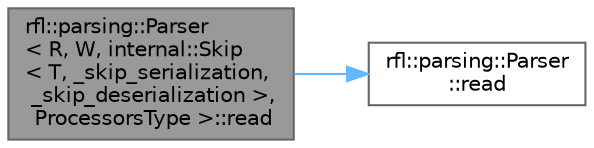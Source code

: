 digraph "rfl::parsing::Parser&lt; R, W, internal::Skip&lt; T, _skip_serialization, _skip_deserialization &gt;, ProcessorsType &gt;::read"
{
 // LATEX_PDF_SIZE
  bgcolor="transparent";
  edge [fontname=Helvetica,fontsize=10,labelfontname=Helvetica,labelfontsize=10];
  node [fontname=Helvetica,fontsize=10,shape=box,height=0.2,width=0.4];
  rankdir="LR";
  Node1 [id="Node000001",label="rfl::parsing::Parser\l\< R, W, internal::Skip\l\< T, _skip_serialization,\l _skip_deserialization \>,\l ProcessorsType \>::read",height=0.2,width=0.4,color="gray40", fillcolor="grey60", style="filled", fontcolor="black",tooltip=" "];
  Node1 -> Node2 [id="edge1_Node000001_Node000002",color="steelblue1",style="solid",tooltip=" "];
  Node2 [id="Node000002",label="rfl::parsing::Parser\l::read",height=0.2,width=0.4,color="grey40", fillcolor="white", style="filled",URL="$structrfl_1_1parsing_1_1_parser.html#a905ccbbb3adb81bb18d9109df6613b72",tooltip="Expresses the variables as type T."];
}

